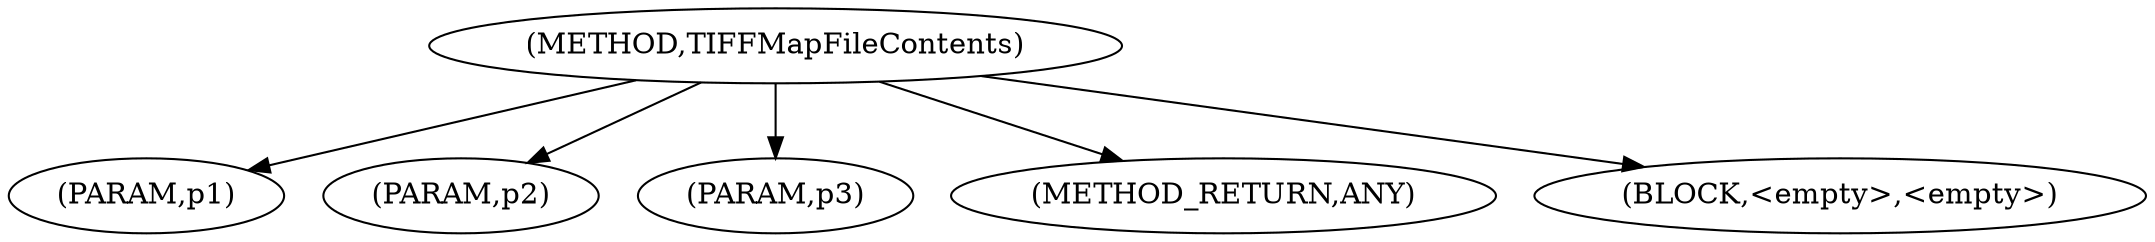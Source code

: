 digraph "TIFFMapFileContents" {  
"100020" [label = <(METHOD,TIFFMapFileContents)> ]
"100021" [label = <(PARAM,p1)> ]
"100022" [label = <(PARAM,p2)> ]
"100023" [label = <(PARAM,p3)> ]
"100024" [label = <(METHOD_RETURN,ANY)> ]
"100025" [label = <(BLOCK,&lt;empty&gt;,&lt;empty&gt;)> ]
  "100020" -> "100024" 
  "100020" -> "100021" 
  "100020" -> "100025" 
  "100020" -> "100022" 
  "100020" -> "100023" 
}
